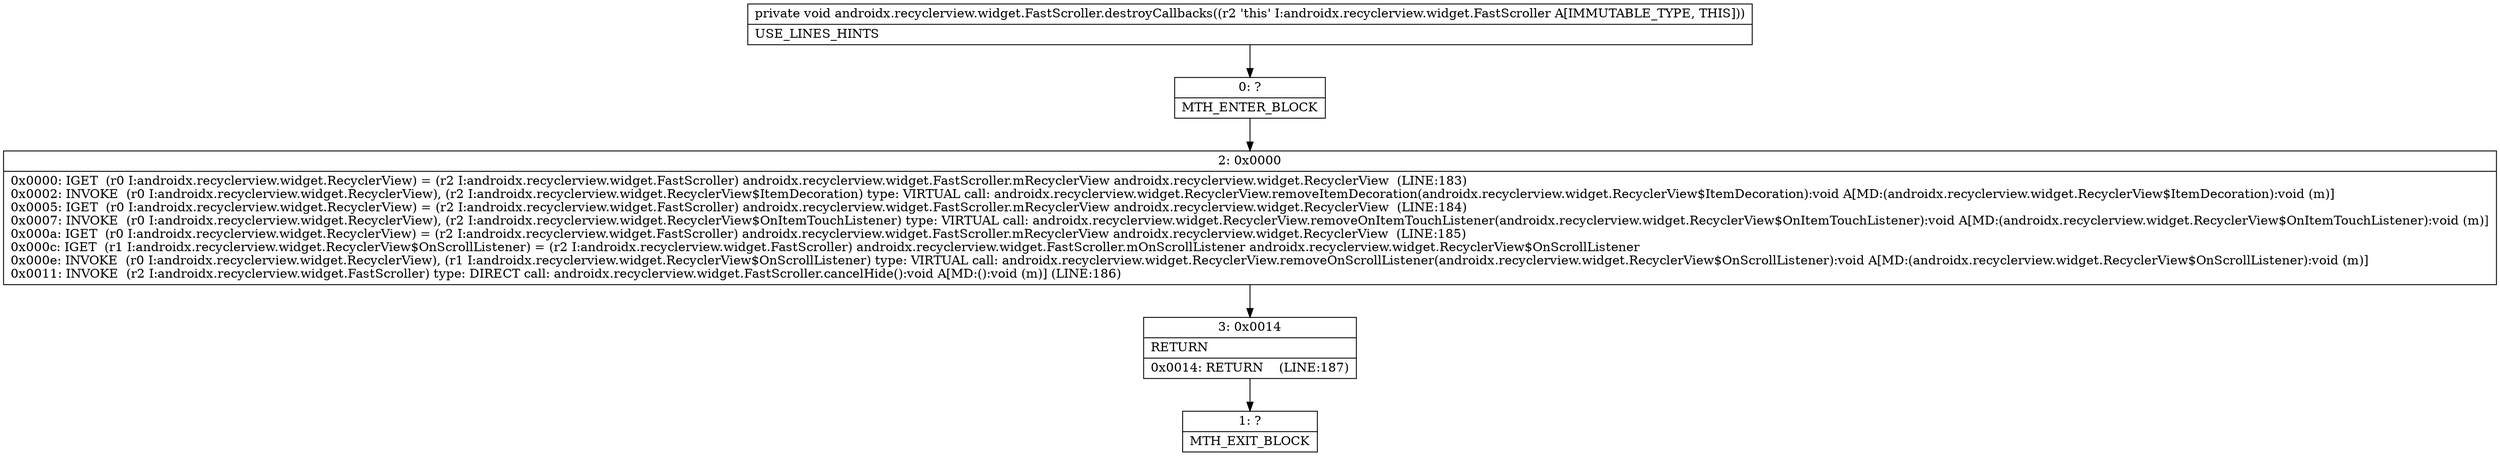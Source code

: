 digraph "CFG forandroidx.recyclerview.widget.FastScroller.destroyCallbacks()V" {
Node_0 [shape=record,label="{0\:\ ?|MTH_ENTER_BLOCK\l}"];
Node_2 [shape=record,label="{2\:\ 0x0000|0x0000: IGET  (r0 I:androidx.recyclerview.widget.RecyclerView) = (r2 I:androidx.recyclerview.widget.FastScroller) androidx.recyclerview.widget.FastScroller.mRecyclerView androidx.recyclerview.widget.RecyclerView  (LINE:183)\l0x0002: INVOKE  (r0 I:androidx.recyclerview.widget.RecyclerView), (r2 I:androidx.recyclerview.widget.RecyclerView$ItemDecoration) type: VIRTUAL call: androidx.recyclerview.widget.RecyclerView.removeItemDecoration(androidx.recyclerview.widget.RecyclerView$ItemDecoration):void A[MD:(androidx.recyclerview.widget.RecyclerView$ItemDecoration):void (m)]\l0x0005: IGET  (r0 I:androidx.recyclerview.widget.RecyclerView) = (r2 I:androidx.recyclerview.widget.FastScroller) androidx.recyclerview.widget.FastScroller.mRecyclerView androidx.recyclerview.widget.RecyclerView  (LINE:184)\l0x0007: INVOKE  (r0 I:androidx.recyclerview.widget.RecyclerView), (r2 I:androidx.recyclerview.widget.RecyclerView$OnItemTouchListener) type: VIRTUAL call: androidx.recyclerview.widget.RecyclerView.removeOnItemTouchListener(androidx.recyclerview.widget.RecyclerView$OnItemTouchListener):void A[MD:(androidx.recyclerview.widget.RecyclerView$OnItemTouchListener):void (m)]\l0x000a: IGET  (r0 I:androidx.recyclerview.widget.RecyclerView) = (r2 I:androidx.recyclerview.widget.FastScroller) androidx.recyclerview.widget.FastScroller.mRecyclerView androidx.recyclerview.widget.RecyclerView  (LINE:185)\l0x000c: IGET  (r1 I:androidx.recyclerview.widget.RecyclerView$OnScrollListener) = (r2 I:androidx.recyclerview.widget.FastScroller) androidx.recyclerview.widget.FastScroller.mOnScrollListener androidx.recyclerview.widget.RecyclerView$OnScrollListener \l0x000e: INVOKE  (r0 I:androidx.recyclerview.widget.RecyclerView), (r1 I:androidx.recyclerview.widget.RecyclerView$OnScrollListener) type: VIRTUAL call: androidx.recyclerview.widget.RecyclerView.removeOnScrollListener(androidx.recyclerview.widget.RecyclerView$OnScrollListener):void A[MD:(androidx.recyclerview.widget.RecyclerView$OnScrollListener):void (m)]\l0x0011: INVOKE  (r2 I:androidx.recyclerview.widget.FastScroller) type: DIRECT call: androidx.recyclerview.widget.FastScroller.cancelHide():void A[MD:():void (m)] (LINE:186)\l}"];
Node_3 [shape=record,label="{3\:\ 0x0014|RETURN\l|0x0014: RETURN    (LINE:187)\l}"];
Node_1 [shape=record,label="{1\:\ ?|MTH_EXIT_BLOCK\l}"];
MethodNode[shape=record,label="{private void androidx.recyclerview.widget.FastScroller.destroyCallbacks((r2 'this' I:androidx.recyclerview.widget.FastScroller A[IMMUTABLE_TYPE, THIS]))  | USE_LINES_HINTS\l}"];
MethodNode -> Node_0;Node_0 -> Node_2;
Node_2 -> Node_3;
Node_3 -> Node_1;
}

